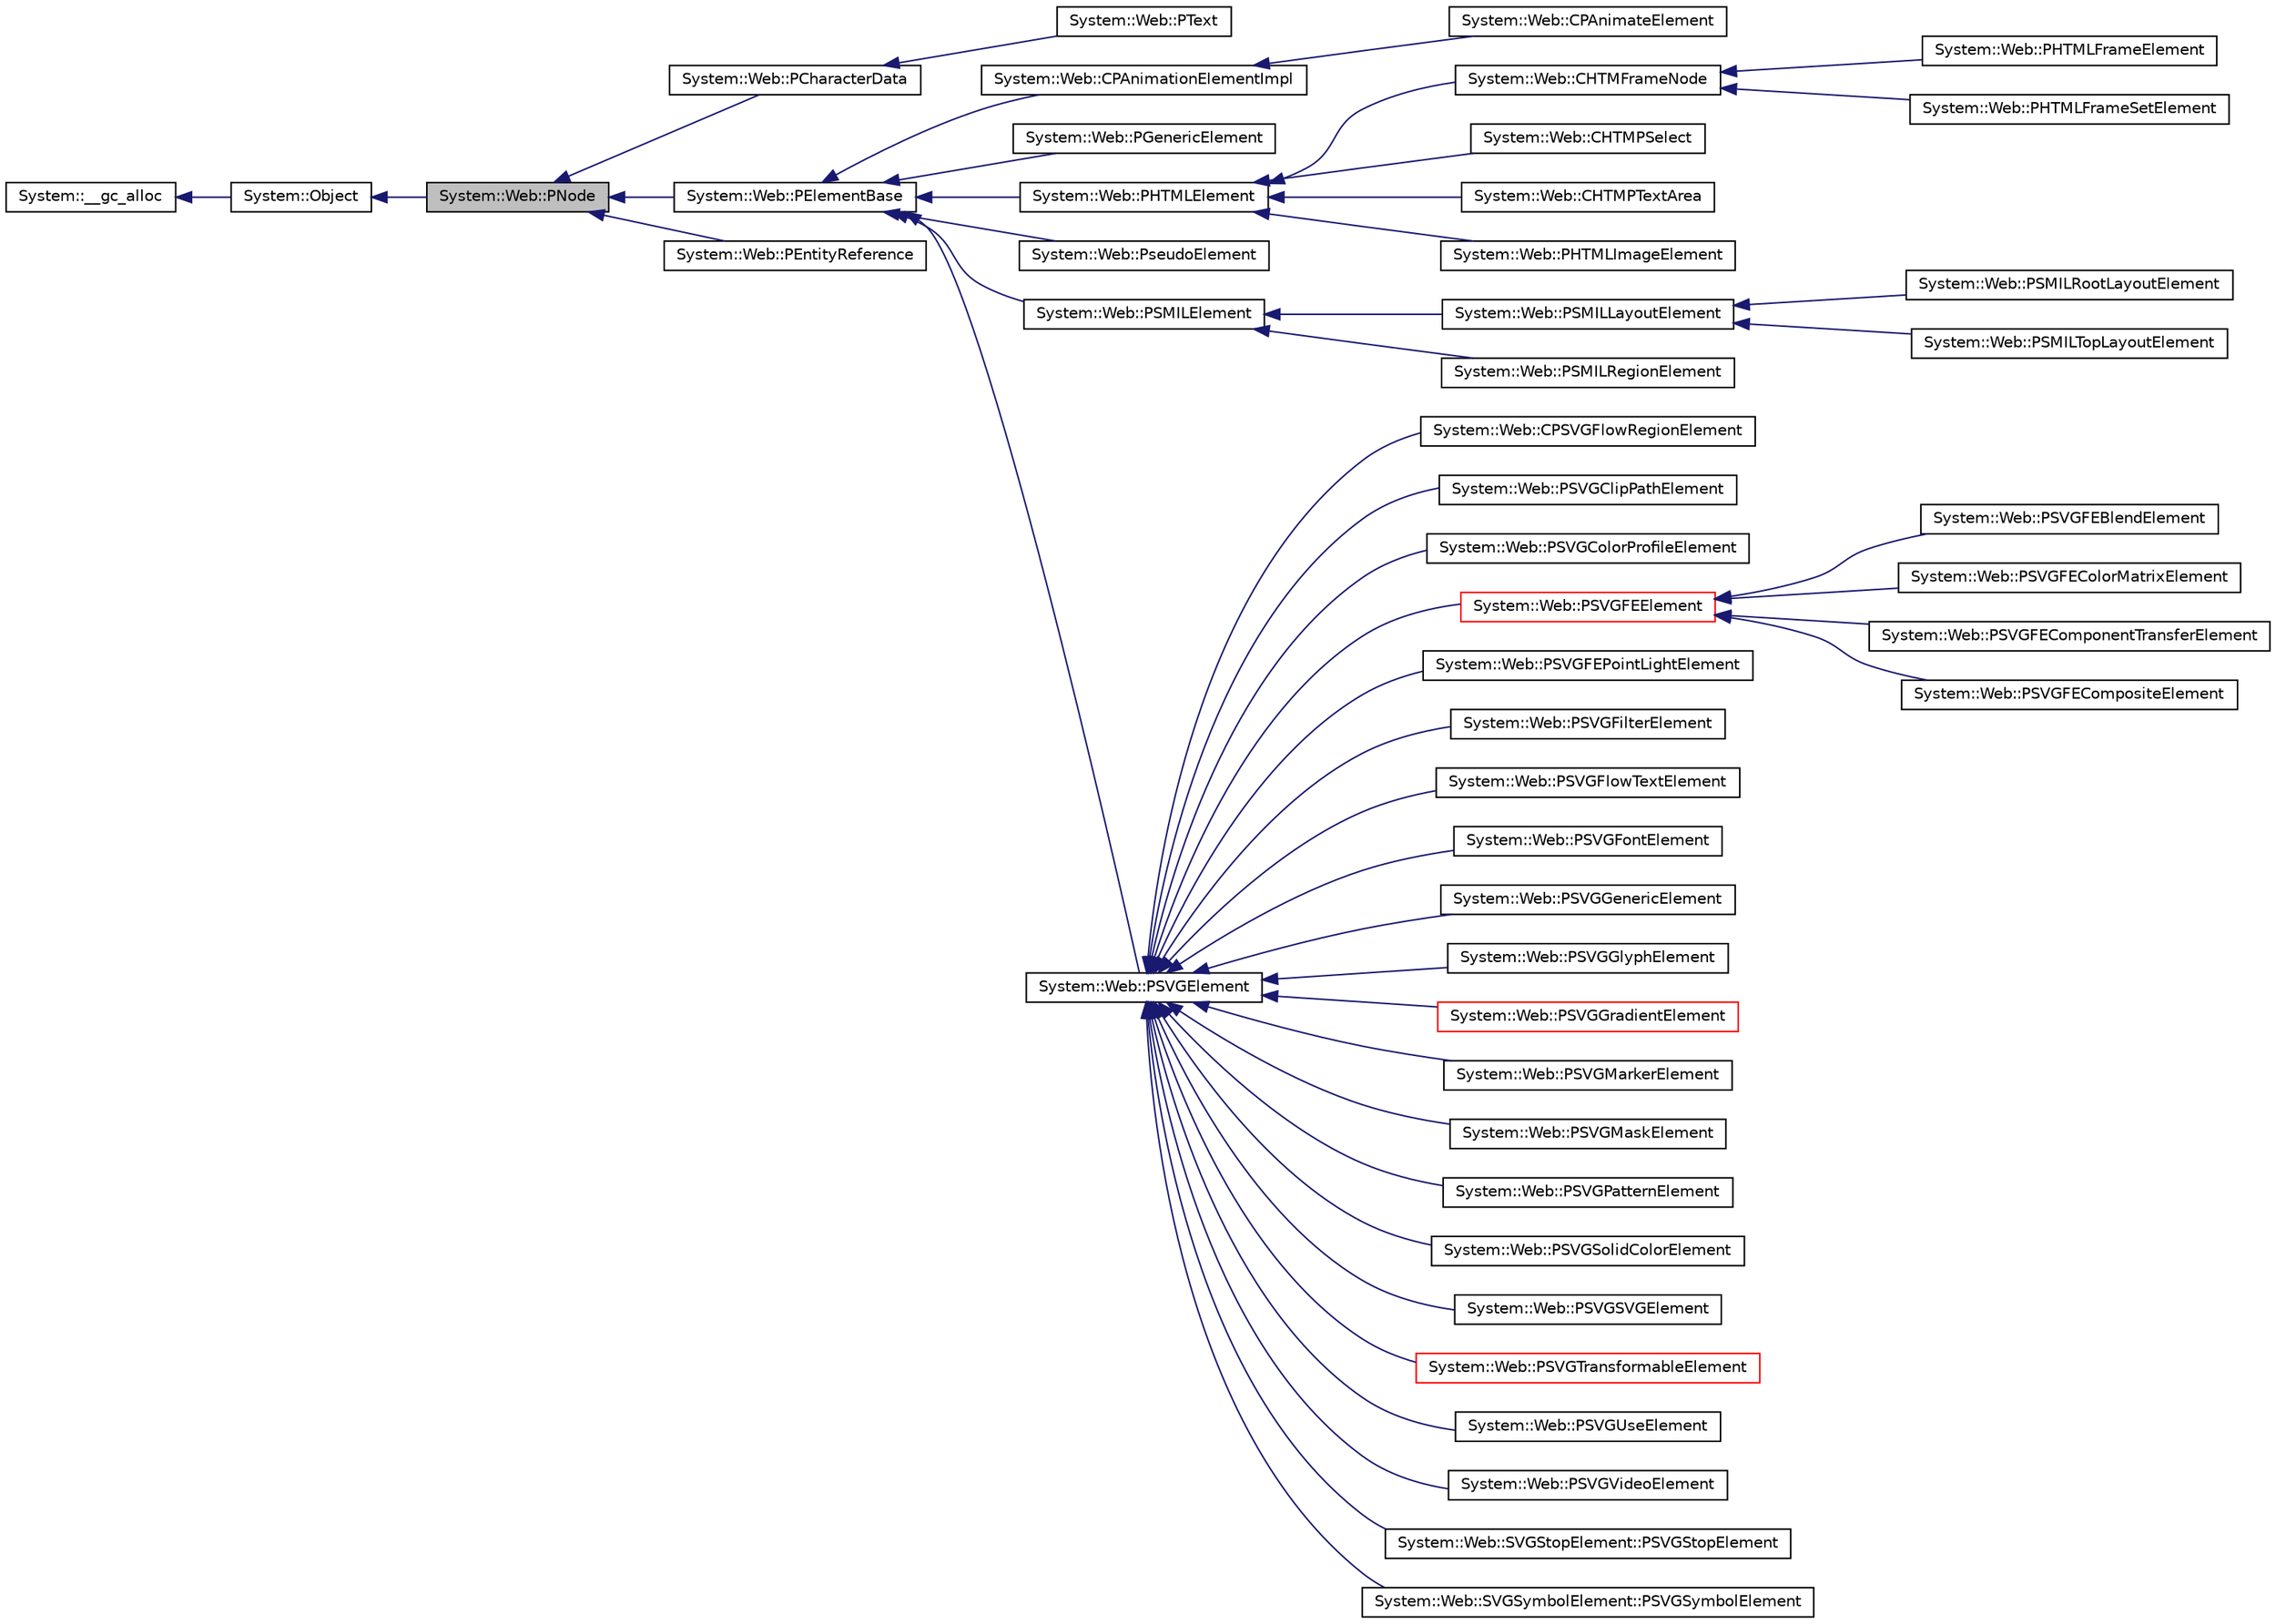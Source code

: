 digraph G
{
  edge [fontname="Helvetica",fontsize="10",labelfontname="Helvetica",labelfontsize="10"];
  node [fontname="Helvetica",fontsize="10",shape=record];
  rankdir="LR";
  Node1 [label="System::Web::PNode",height=0.2,width=0.4,color="black", fillcolor="grey75", style="filled" fontcolor="black"];
  Node2 -> Node1 [dir="back",color="midnightblue",fontsize="10",style="solid",fontname="Helvetica"];
  Node2 [label="System::Object",height=0.2,width=0.4,color="black", fillcolor="white", style="filled",URL="$class_system_1_1_object.html"];
  Node3 -> Node2 [dir="back",color="midnightblue",fontsize="10",style="solid",fontname="Helvetica"];
  Node3 [label="System::__gc_alloc",height=0.2,width=0.4,color="black", fillcolor="white", style="filled",URL="$class_system_1_1____gc__alloc.html"];
  Node1 -> Node4 [dir="back",color="midnightblue",fontsize="10",style="solid",fontname="Helvetica"];
  Node4 [label="System::Web::PCharacterData",height=0.2,width=0.4,color="black", fillcolor="white", style="filled",URL="$class_system_1_1_web_1_1_p_character_data.html"];
  Node4 -> Node5 [dir="back",color="midnightblue",fontsize="10",style="solid",fontname="Helvetica"];
  Node5 [label="System::Web::PText",height=0.2,width=0.4,color="black", fillcolor="white", style="filled",URL="$class_system_1_1_web_1_1_p_text.html"];
  Node1 -> Node6 [dir="back",color="midnightblue",fontsize="10",style="solid",fontname="Helvetica"];
  Node6 [label="System::Web::PElementBase",height=0.2,width=0.4,color="black", fillcolor="white", style="filled",URL="$class_system_1_1_web_1_1_p_element_base.html"];
  Node6 -> Node7 [dir="back",color="midnightblue",fontsize="10",style="solid",fontname="Helvetica"];
  Node7 [label="System::Web::CPAnimationElementImpl",height=0.2,width=0.4,color="black", fillcolor="white", style="filled",URL="$class_system_1_1_web_1_1_c_p_animation_element_impl.html"];
  Node7 -> Node8 [dir="back",color="midnightblue",fontsize="10",style="solid",fontname="Helvetica"];
  Node8 [label="System::Web::CPAnimateElement",height=0.2,width=0.4,color="black", fillcolor="white", style="filled",URL="$class_system_1_1_web_1_1_c_p_animate_element.html"];
  Node6 -> Node9 [dir="back",color="midnightblue",fontsize="10",style="solid",fontname="Helvetica"];
  Node9 [label="System::Web::PGenericElement",height=0.2,width=0.4,color="black", fillcolor="white", style="filled",URL="$class_system_1_1_web_1_1_p_generic_element.html"];
  Node6 -> Node10 [dir="back",color="midnightblue",fontsize="10",style="solid",fontname="Helvetica"];
  Node10 [label="System::Web::PHTMLElement",height=0.2,width=0.4,color="black", fillcolor="white", style="filled",URL="$class_system_1_1_web_1_1_p_h_t_m_l_element.html"];
  Node10 -> Node11 [dir="back",color="midnightblue",fontsize="10",style="solid",fontname="Helvetica"];
  Node11 [label="System::Web::CHTMFrameNode",height=0.2,width=0.4,color="black", fillcolor="white", style="filled",URL="$class_system_1_1_web_1_1_c_h_t_m_frame_node.html"];
  Node11 -> Node12 [dir="back",color="midnightblue",fontsize="10",style="solid",fontname="Helvetica"];
  Node12 [label="System::Web::PHTMLFrameElement",height=0.2,width=0.4,color="black", fillcolor="white", style="filled",URL="$class_system_1_1_web_1_1_p_h_t_m_l_frame_element.html"];
  Node11 -> Node13 [dir="back",color="midnightblue",fontsize="10",style="solid",fontname="Helvetica"];
  Node13 [label="System::Web::PHTMLFrameSetElement",height=0.2,width=0.4,color="black", fillcolor="white", style="filled",URL="$class_system_1_1_web_1_1_p_h_t_m_l_frame_set_element.html"];
  Node10 -> Node14 [dir="back",color="midnightblue",fontsize="10",style="solid",fontname="Helvetica"];
  Node14 [label="System::Web::CHTMPSelect",height=0.2,width=0.4,color="black", fillcolor="white", style="filled",URL="$class_system_1_1_web_1_1_c_h_t_m_p_select.html"];
  Node10 -> Node15 [dir="back",color="midnightblue",fontsize="10",style="solid",fontname="Helvetica"];
  Node15 [label="System::Web::CHTMPTextArea",height=0.2,width=0.4,color="black", fillcolor="white", style="filled",URL="$class_system_1_1_web_1_1_c_h_t_m_p_text_area.html"];
  Node10 -> Node16 [dir="back",color="midnightblue",fontsize="10",style="solid",fontname="Helvetica"];
  Node16 [label="System::Web::PHTMLImageElement",height=0.2,width=0.4,color="black", fillcolor="white", style="filled",URL="$class_system_1_1_web_1_1_p_h_t_m_l_image_element.html"];
  Node6 -> Node17 [dir="back",color="midnightblue",fontsize="10",style="solid",fontname="Helvetica"];
  Node17 [label="System::Web::PseudoElement",height=0.2,width=0.4,color="black", fillcolor="white", style="filled",URL="$class_system_1_1_web_1_1_pseudo_element.html"];
  Node6 -> Node18 [dir="back",color="midnightblue",fontsize="10",style="solid",fontname="Helvetica"];
  Node18 [label="System::Web::PSMILElement",height=0.2,width=0.4,color="black", fillcolor="white", style="filled",URL="$class_system_1_1_web_1_1_p_s_m_i_l_element.html"];
  Node18 -> Node19 [dir="back",color="midnightblue",fontsize="10",style="solid",fontname="Helvetica"];
  Node19 [label="System::Web::PSMILLayoutElement",height=0.2,width=0.4,color="black", fillcolor="white", style="filled",URL="$class_system_1_1_web_1_1_p_s_m_i_l_layout_element.html"];
  Node19 -> Node20 [dir="back",color="midnightblue",fontsize="10",style="solid",fontname="Helvetica"];
  Node20 [label="System::Web::PSMILRootLayoutElement",height=0.2,width=0.4,color="black", fillcolor="white", style="filled",URL="$class_system_1_1_web_1_1_p_s_m_i_l_root_layout_element.html"];
  Node19 -> Node21 [dir="back",color="midnightblue",fontsize="10",style="solid",fontname="Helvetica"];
  Node21 [label="System::Web::PSMILTopLayoutElement",height=0.2,width=0.4,color="black", fillcolor="white", style="filled",URL="$class_system_1_1_web_1_1_p_s_m_i_l_top_layout_element.html"];
  Node18 -> Node22 [dir="back",color="midnightblue",fontsize="10",style="solid",fontname="Helvetica"];
  Node22 [label="System::Web::PSMILRegionElement",height=0.2,width=0.4,color="black", fillcolor="white", style="filled",URL="$class_system_1_1_web_1_1_p_s_m_i_l_region_element.html"];
  Node6 -> Node23 [dir="back",color="midnightblue",fontsize="10",style="solid",fontname="Helvetica"];
  Node23 [label="System::Web::PSVGElement",height=0.2,width=0.4,color="black", fillcolor="white", style="filled",URL="$class_system_1_1_web_1_1_p_s_v_g_element.html"];
  Node23 -> Node24 [dir="back",color="midnightblue",fontsize="10",style="solid",fontname="Helvetica"];
  Node24 [label="System::Web::CPSVGFlowRegionElement",height=0.2,width=0.4,color="black", fillcolor="white", style="filled",URL="$class_system_1_1_web_1_1_c_p_s_v_g_flow_region_element.html"];
  Node23 -> Node25 [dir="back",color="midnightblue",fontsize="10",style="solid",fontname="Helvetica"];
  Node25 [label="System::Web::PSVGClipPathElement",height=0.2,width=0.4,color="black", fillcolor="white", style="filled",URL="$class_system_1_1_web_1_1_p_s_v_g_clip_path_element.html"];
  Node23 -> Node26 [dir="back",color="midnightblue",fontsize="10",style="solid",fontname="Helvetica"];
  Node26 [label="System::Web::PSVGColorProfileElement",height=0.2,width=0.4,color="black", fillcolor="white", style="filled",URL="$class_system_1_1_web_1_1_p_s_v_g_color_profile_element.html"];
  Node23 -> Node27 [dir="back",color="midnightblue",fontsize="10",style="solid",fontname="Helvetica"];
  Node27 [label="System::Web::PSVGFEElement",height=0.2,width=0.4,color="red", fillcolor="white", style="filled",URL="$class_system_1_1_web_1_1_p_s_v_g_f_e_element.html"];
  Node27 -> Node28 [dir="back",color="midnightblue",fontsize="10",style="solid",fontname="Helvetica"];
  Node28 [label="System::Web::PSVGFEBlendElement",height=0.2,width=0.4,color="black", fillcolor="white", style="filled",URL="$class_system_1_1_web_1_1_p_s_v_g_f_e_blend_element.html"];
  Node27 -> Node29 [dir="back",color="midnightblue",fontsize="10",style="solid",fontname="Helvetica"];
  Node29 [label="System::Web::PSVGFEColorMatrixElement",height=0.2,width=0.4,color="black", fillcolor="white", style="filled",URL="$class_system_1_1_web_1_1_p_s_v_g_f_e_color_matrix_element.html"];
  Node27 -> Node30 [dir="back",color="midnightblue",fontsize="10",style="solid",fontname="Helvetica"];
  Node30 [label="System::Web::PSVGFEComponentTransferElement",height=0.2,width=0.4,color="black", fillcolor="white", style="filled",URL="$class_system_1_1_web_1_1_p_s_v_g_f_e_component_transfer_element.html"];
  Node27 -> Node31 [dir="back",color="midnightblue",fontsize="10",style="solid",fontname="Helvetica"];
  Node31 [label="System::Web::PSVGFECompositeElement",height=0.2,width=0.4,color="black", fillcolor="white", style="filled",URL="$class_system_1_1_web_1_1_p_s_v_g_f_e_composite_element.html"];
  Node23 -> Node32 [dir="back",color="midnightblue",fontsize="10",style="solid",fontname="Helvetica"];
  Node32 [label="System::Web::PSVGFEPointLightElement",height=0.2,width=0.4,color="black", fillcolor="white", style="filled",URL="$class_system_1_1_web_1_1_p_s_v_g_f_e_point_light_element.html"];
  Node23 -> Node33 [dir="back",color="midnightblue",fontsize="10",style="solid",fontname="Helvetica"];
  Node33 [label="System::Web::PSVGFilterElement",height=0.2,width=0.4,color="black", fillcolor="white", style="filled",URL="$class_system_1_1_web_1_1_p_s_v_g_filter_element.html"];
  Node23 -> Node34 [dir="back",color="midnightblue",fontsize="10",style="solid",fontname="Helvetica"];
  Node34 [label="System::Web::PSVGFlowTextElement",height=0.2,width=0.4,color="black", fillcolor="white", style="filled",URL="$class_system_1_1_web_1_1_p_s_v_g_flow_text_element.html"];
  Node23 -> Node35 [dir="back",color="midnightblue",fontsize="10",style="solid",fontname="Helvetica"];
  Node35 [label="System::Web::PSVGFontElement",height=0.2,width=0.4,color="black", fillcolor="white", style="filled",URL="$class_system_1_1_web_1_1_p_s_v_g_font_element.html"];
  Node23 -> Node36 [dir="back",color="midnightblue",fontsize="10",style="solid",fontname="Helvetica"];
  Node36 [label="System::Web::PSVGGenericElement",height=0.2,width=0.4,color="black", fillcolor="white", style="filled",URL="$class_system_1_1_web_1_1_p_s_v_g_generic_element.html"];
  Node23 -> Node37 [dir="back",color="midnightblue",fontsize="10",style="solid",fontname="Helvetica"];
  Node37 [label="System::Web::PSVGGlyphElement",height=0.2,width=0.4,color="black", fillcolor="white", style="filled",URL="$class_system_1_1_web_1_1_p_s_v_g_glyph_element.html"];
  Node23 -> Node38 [dir="back",color="midnightblue",fontsize="10",style="solid",fontname="Helvetica"];
  Node38 [label="System::Web::PSVGGradientElement",height=0.2,width=0.4,color="red", fillcolor="white", style="filled",URL="$class_system_1_1_web_1_1_p_s_v_g_gradient_element.html"];
  Node23 -> Node39 [dir="back",color="midnightblue",fontsize="10",style="solid",fontname="Helvetica"];
  Node39 [label="System::Web::PSVGMarkerElement",height=0.2,width=0.4,color="black", fillcolor="white", style="filled",URL="$class_system_1_1_web_1_1_p_s_v_g_marker_element.html"];
  Node23 -> Node40 [dir="back",color="midnightblue",fontsize="10",style="solid",fontname="Helvetica"];
  Node40 [label="System::Web::PSVGMaskElement",height=0.2,width=0.4,color="black", fillcolor="white", style="filled",URL="$class_system_1_1_web_1_1_p_s_v_g_mask_element.html"];
  Node23 -> Node41 [dir="back",color="midnightblue",fontsize="10",style="solid",fontname="Helvetica"];
  Node41 [label="System::Web::PSVGPatternElement",height=0.2,width=0.4,color="black", fillcolor="white", style="filled",URL="$class_system_1_1_web_1_1_p_s_v_g_pattern_element.html"];
  Node23 -> Node42 [dir="back",color="midnightblue",fontsize="10",style="solid",fontname="Helvetica"];
  Node42 [label="System::Web::PSVGSolidColorElement",height=0.2,width=0.4,color="black", fillcolor="white", style="filled",URL="$class_system_1_1_web_1_1_p_s_v_g_solid_color_element.html"];
  Node23 -> Node43 [dir="back",color="midnightblue",fontsize="10",style="solid",fontname="Helvetica"];
  Node43 [label="System::Web::PSVGSVGElement",height=0.2,width=0.4,color="black", fillcolor="white", style="filled",URL="$class_system_1_1_web_1_1_p_s_v_g_s_v_g_element.html"];
  Node23 -> Node44 [dir="back",color="midnightblue",fontsize="10",style="solid",fontname="Helvetica"];
  Node44 [label="System::Web::PSVGTransformableElement",height=0.2,width=0.4,color="red", fillcolor="white", style="filled",URL="$class_system_1_1_web_1_1_p_s_v_g_transformable_element.html"];
  Node23 -> Node45 [dir="back",color="midnightblue",fontsize="10",style="solid",fontname="Helvetica"];
  Node45 [label="System::Web::PSVGUseElement",height=0.2,width=0.4,color="black", fillcolor="white", style="filled",URL="$class_system_1_1_web_1_1_p_s_v_g_use_element.html"];
  Node23 -> Node46 [dir="back",color="midnightblue",fontsize="10",style="solid",fontname="Helvetica"];
  Node46 [label="System::Web::PSVGVideoElement",height=0.2,width=0.4,color="black", fillcolor="white", style="filled",URL="$class_system_1_1_web_1_1_p_s_v_g_video_element.html"];
  Node23 -> Node47 [dir="back",color="midnightblue",fontsize="10",style="solid",fontname="Helvetica"];
  Node47 [label="System::Web::SVGStopElement::PSVGStopElement",height=0.2,width=0.4,color="black", fillcolor="white", style="filled",URL="$class_system_1_1_web_1_1_s_v_g_stop_element_1_1_p_s_v_g_stop_element.html"];
  Node23 -> Node48 [dir="back",color="midnightblue",fontsize="10",style="solid",fontname="Helvetica"];
  Node48 [label="System::Web::SVGSymbolElement::PSVGSymbolElement",height=0.2,width=0.4,color="black", fillcolor="white", style="filled",URL="$class_system_1_1_web_1_1_s_v_g_symbol_element_1_1_p_s_v_g_symbol_element.html"];
  Node1 -> Node49 [dir="back",color="midnightblue",fontsize="10",style="solid",fontname="Helvetica"];
  Node49 [label="System::Web::PEntityReference",height=0.2,width=0.4,color="black", fillcolor="white", style="filled",URL="$class_system_1_1_web_1_1_p_entity_reference.html"];
}
